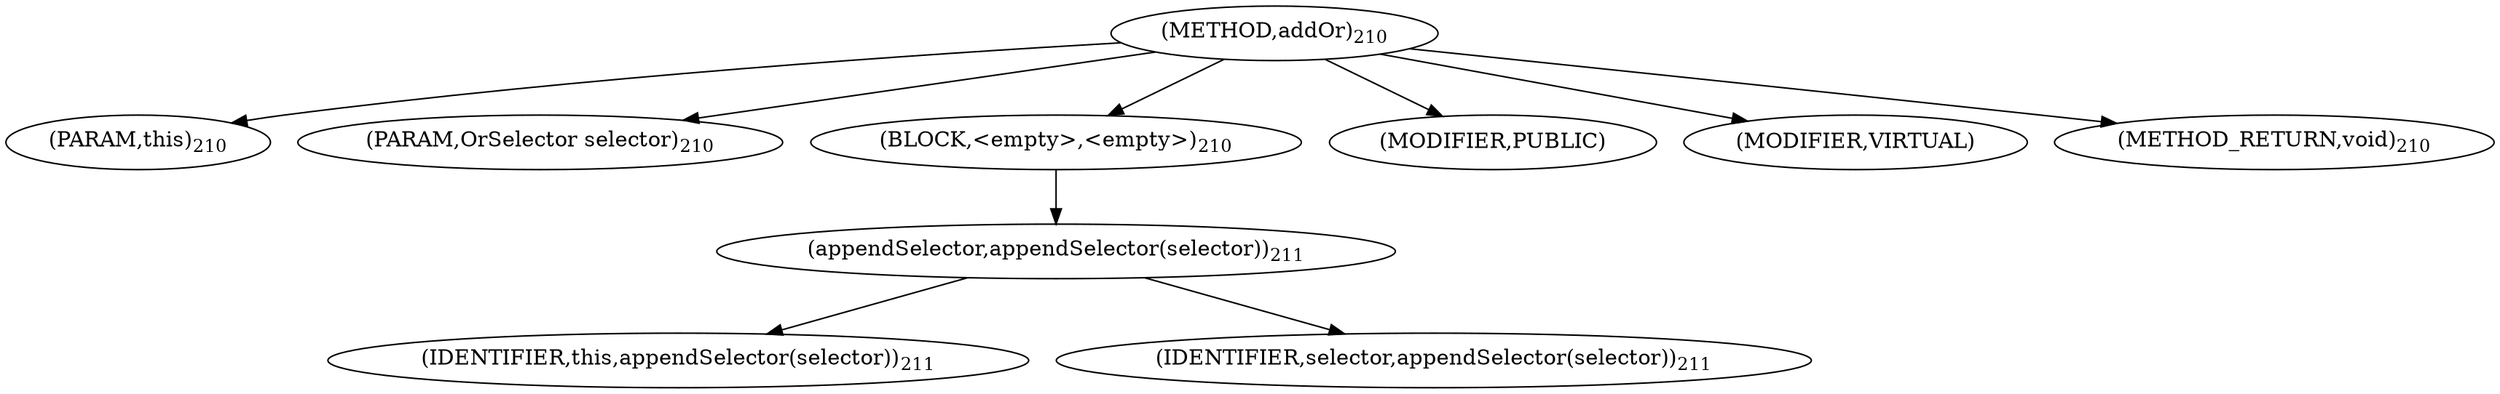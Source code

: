 digraph "addOr" {  
"256" [label = <(METHOD,addOr)<SUB>210</SUB>> ]
"16" [label = <(PARAM,this)<SUB>210</SUB>> ]
"257" [label = <(PARAM,OrSelector selector)<SUB>210</SUB>> ]
"258" [label = <(BLOCK,&lt;empty&gt;,&lt;empty&gt;)<SUB>210</SUB>> ]
"259" [label = <(appendSelector,appendSelector(selector))<SUB>211</SUB>> ]
"15" [label = <(IDENTIFIER,this,appendSelector(selector))<SUB>211</SUB>> ]
"260" [label = <(IDENTIFIER,selector,appendSelector(selector))<SUB>211</SUB>> ]
"261" [label = <(MODIFIER,PUBLIC)> ]
"262" [label = <(MODIFIER,VIRTUAL)> ]
"263" [label = <(METHOD_RETURN,void)<SUB>210</SUB>> ]
  "256" -> "16" 
  "256" -> "257" 
  "256" -> "258" 
  "256" -> "261" 
  "256" -> "262" 
  "256" -> "263" 
  "258" -> "259" 
  "259" -> "15" 
  "259" -> "260" 
}
